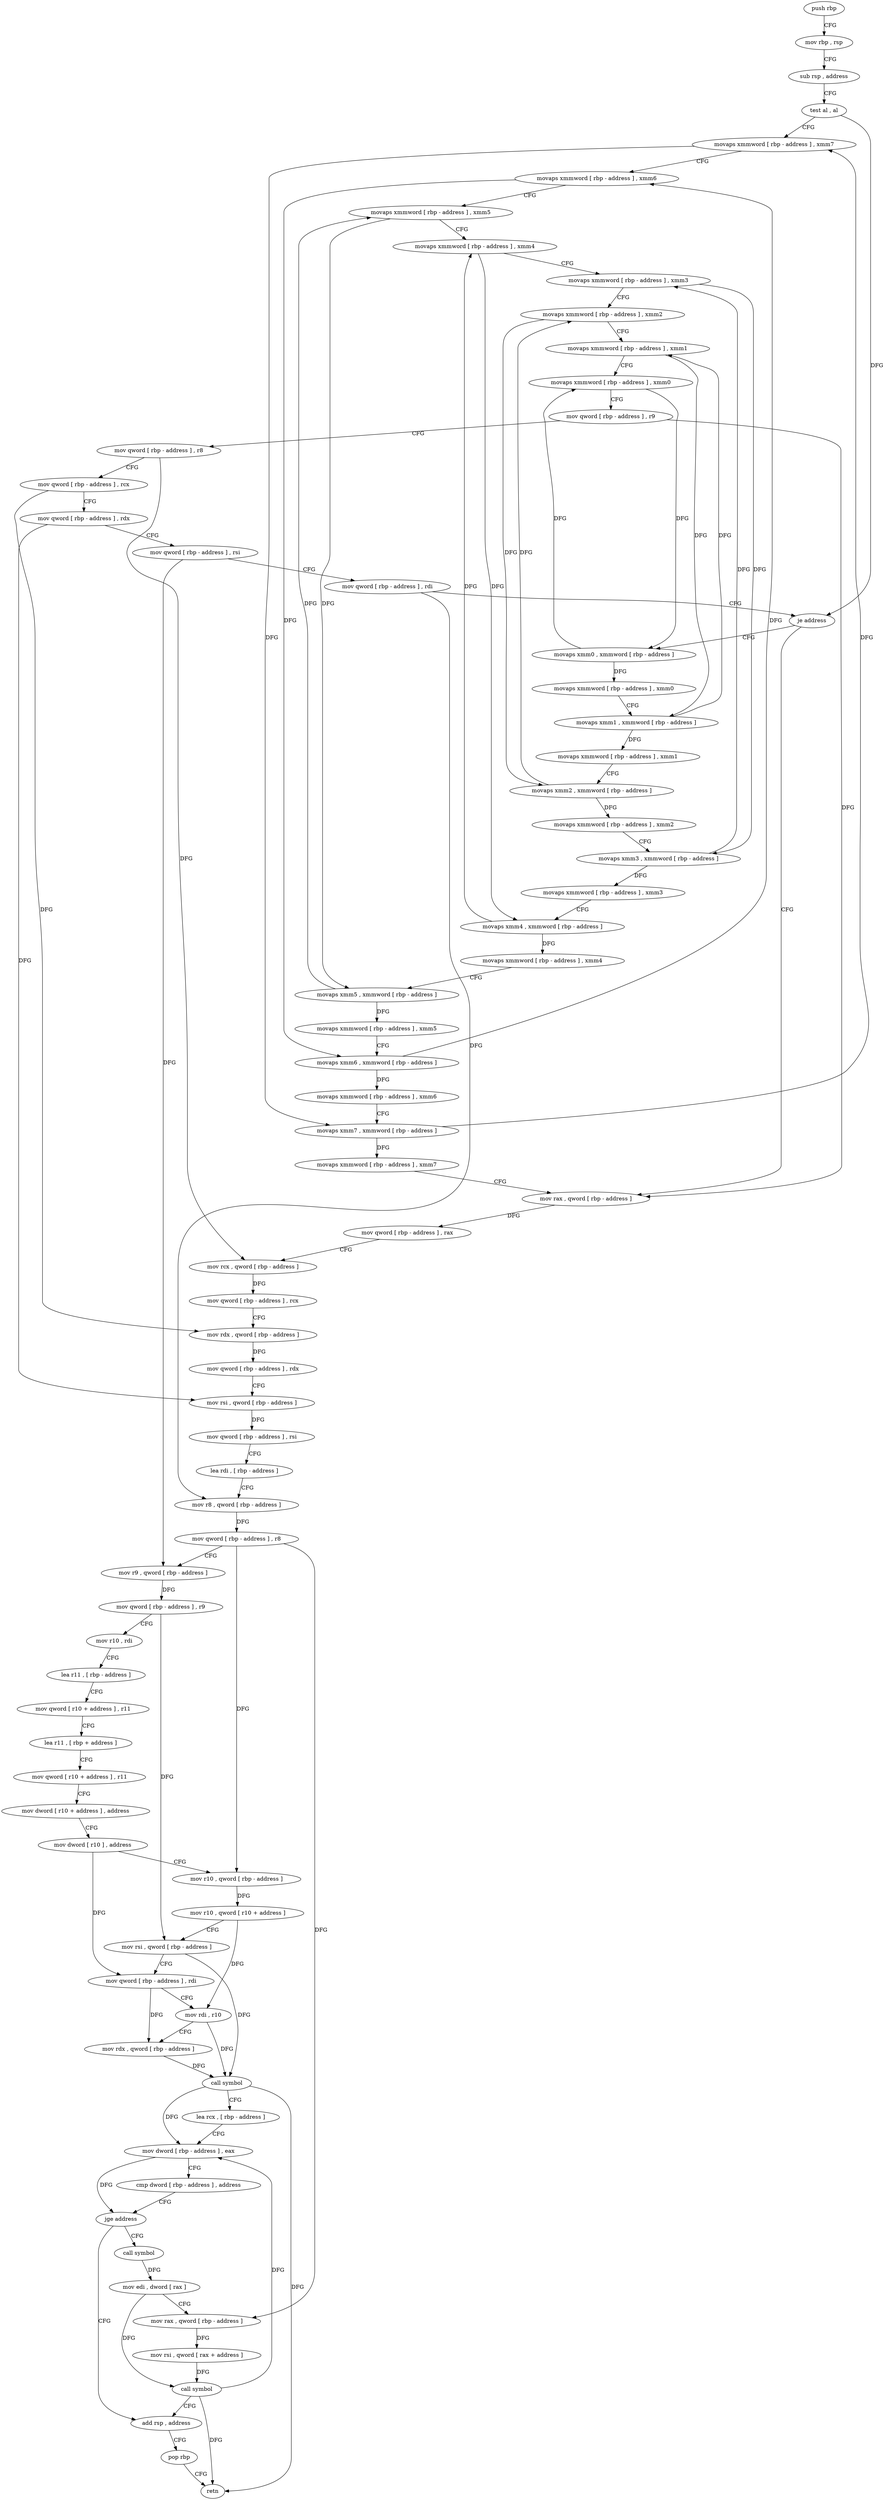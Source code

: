 digraph "func" {
"4254896" [label = "push rbp" ]
"4254897" [label = "mov rbp , rsp" ]
"4254900" [label = "sub rsp , address" ]
"4254907" [label = "test al , al" ]
"4254909" [label = "movaps xmmword [ rbp - address ] , xmm7" ]
"4254916" [label = "movaps xmmword [ rbp - address ] , xmm6" ]
"4254923" [label = "movaps xmmword [ rbp - address ] , xmm5" ]
"4254930" [label = "movaps xmmword [ rbp - address ] , xmm4" ]
"4254937" [label = "movaps xmmword [ rbp - address ] , xmm3" ]
"4254944" [label = "movaps xmmword [ rbp - address ] , xmm2" ]
"4254951" [label = "movaps xmmword [ rbp - address ] , xmm1" ]
"4254958" [label = "movaps xmmword [ rbp - address ] , xmm0" ]
"4254965" [label = "mov qword [ rbp - address ] , r9" ]
"4254972" [label = "mov qword [ rbp - address ] , r8" ]
"4254979" [label = "mov qword [ rbp - address ] , rcx" ]
"4254986" [label = "mov qword [ rbp - address ] , rdx" ]
"4254993" [label = "mov qword [ rbp - address ] , rsi" ]
"4255000" [label = "mov qword [ rbp - address ] , rdi" ]
"4255007" [label = "je address" ]
"4255110" [label = "mov rax , qword [ rbp - address ]" ]
"4255013" [label = "movaps xmm0 , xmmword [ rbp - address ]" ]
"4255117" [label = "mov qword [ rbp - address ] , rax" ]
"4255124" [label = "mov rcx , qword [ rbp - address ]" ]
"4255131" [label = "mov qword [ rbp - address ] , rcx" ]
"4255138" [label = "mov rdx , qword [ rbp - address ]" ]
"4255145" [label = "mov qword [ rbp - address ] , rdx" ]
"4255152" [label = "mov rsi , qword [ rbp - address ]" ]
"4255159" [label = "mov qword [ rbp - address ] , rsi" ]
"4255166" [label = "lea rdi , [ rbp - address ]" ]
"4255170" [label = "mov r8 , qword [ rbp - address ]" ]
"4255177" [label = "mov qword [ rbp - address ] , r8" ]
"4255181" [label = "mov r9 , qword [ rbp - address ]" ]
"4255188" [label = "mov qword [ rbp - address ] , r9" ]
"4255192" [label = "mov r10 , rdi" ]
"4255195" [label = "lea r11 , [ rbp - address ]" ]
"4255202" [label = "mov qword [ r10 + address ] , r11" ]
"4255206" [label = "lea r11 , [ rbp + address ]" ]
"4255210" [label = "mov qword [ r10 + address ] , r11" ]
"4255214" [label = "mov dword [ r10 + address ] , address" ]
"4255222" [label = "mov dword [ r10 ] , address" ]
"4255229" [label = "mov r10 , qword [ rbp - address ]" ]
"4255233" [label = "mov r10 , qword [ r10 + address ]" ]
"4255237" [label = "mov rsi , qword [ rbp - address ]" ]
"4255241" [label = "mov qword [ rbp - address ] , rdi" ]
"4255248" [label = "mov rdi , r10" ]
"4255251" [label = "mov rdx , qword [ rbp - address ]" ]
"4255258" [label = "call symbol" ]
"4255263" [label = "lea rcx , [ rbp - address ]" ]
"4255267" [label = "mov dword [ rbp - address ] , eax" ]
"4255270" [label = "cmp dword [ rbp - address ] , address" ]
"4255274" [label = "jge address" ]
"4255300" [label = "add rsp , address" ]
"4255280" [label = "call symbol" ]
"4255020" [label = "movaps xmmword [ rbp - address ] , xmm0" ]
"4255027" [label = "movaps xmm1 , xmmword [ rbp - address ]" ]
"4255034" [label = "movaps xmmword [ rbp - address ] , xmm1" ]
"4255041" [label = "movaps xmm2 , xmmword [ rbp - address ]" ]
"4255048" [label = "movaps xmmword [ rbp - address ] , xmm2" ]
"4255055" [label = "movaps xmm3 , xmmword [ rbp - address ]" ]
"4255062" [label = "movaps xmmword [ rbp - address ] , xmm3" ]
"4255066" [label = "movaps xmm4 , xmmword [ rbp - address ]" ]
"4255073" [label = "movaps xmmword [ rbp - address ] , xmm4" ]
"4255077" [label = "movaps xmm5 , xmmword [ rbp - address ]" ]
"4255084" [label = "movaps xmmword [ rbp - address ] , xmm5" ]
"4255088" [label = "movaps xmm6 , xmmword [ rbp - address ]" ]
"4255095" [label = "movaps xmmword [ rbp - address ] , xmm6" ]
"4255099" [label = "movaps xmm7 , xmmword [ rbp - address ]" ]
"4255106" [label = "movaps xmmword [ rbp - address ] , xmm7" ]
"4255307" [label = "pop rbp" ]
"4255308" [label = "retn" ]
"4255285" [label = "mov edi , dword [ rax ]" ]
"4255287" [label = "mov rax , qword [ rbp - address ]" ]
"4255291" [label = "mov rsi , qword [ rax + address ]" ]
"4255295" [label = "call symbol" ]
"4254896" -> "4254897" [ label = "CFG" ]
"4254897" -> "4254900" [ label = "CFG" ]
"4254900" -> "4254907" [ label = "CFG" ]
"4254907" -> "4254909" [ label = "CFG" ]
"4254907" -> "4255007" [ label = "DFG" ]
"4254909" -> "4254916" [ label = "CFG" ]
"4254909" -> "4255099" [ label = "DFG" ]
"4254916" -> "4254923" [ label = "CFG" ]
"4254916" -> "4255088" [ label = "DFG" ]
"4254923" -> "4254930" [ label = "CFG" ]
"4254923" -> "4255077" [ label = "DFG" ]
"4254930" -> "4254937" [ label = "CFG" ]
"4254930" -> "4255066" [ label = "DFG" ]
"4254937" -> "4254944" [ label = "CFG" ]
"4254937" -> "4255055" [ label = "DFG" ]
"4254944" -> "4254951" [ label = "CFG" ]
"4254944" -> "4255041" [ label = "DFG" ]
"4254951" -> "4254958" [ label = "CFG" ]
"4254951" -> "4255027" [ label = "DFG" ]
"4254958" -> "4254965" [ label = "CFG" ]
"4254958" -> "4255013" [ label = "DFG" ]
"4254965" -> "4254972" [ label = "CFG" ]
"4254965" -> "4255110" [ label = "DFG" ]
"4254972" -> "4254979" [ label = "CFG" ]
"4254972" -> "4255124" [ label = "DFG" ]
"4254979" -> "4254986" [ label = "CFG" ]
"4254979" -> "4255138" [ label = "DFG" ]
"4254986" -> "4254993" [ label = "CFG" ]
"4254986" -> "4255152" [ label = "DFG" ]
"4254993" -> "4255000" [ label = "CFG" ]
"4254993" -> "4255181" [ label = "DFG" ]
"4255000" -> "4255007" [ label = "CFG" ]
"4255000" -> "4255170" [ label = "DFG" ]
"4255007" -> "4255110" [ label = "CFG" ]
"4255007" -> "4255013" [ label = "CFG" ]
"4255110" -> "4255117" [ label = "DFG" ]
"4255013" -> "4255020" [ label = "DFG" ]
"4255013" -> "4254958" [ label = "DFG" ]
"4255117" -> "4255124" [ label = "CFG" ]
"4255124" -> "4255131" [ label = "DFG" ]
"4255131" -> "4255138" [ label = "CFG" ]
"4255138" -> "4255145" [ label = "DFG" ]
"4255145" -> "4255152" [ label = "CFG" ]
"4255152" -> "4255159" [ label = "DFG" ]
"4255159" -> "4255166" [ label = "CFG" ]
"4255166" -> "4255170" [ label = "CFG" ]
"4255170" -> "4255177" [ label = "DFG" ]
"4255177" -> "4255181" [ label = "CFG" ]
"4255177" -> "4255229" [ label = "DFG" ]
"4255177" -> "4255287" [ label = "DFG" ]
"4255181" -> "4255188" [ label = "DFG" ]
"4255188" -> "4255192" [ label = "CFG" ]
"4255188" -> "4255237" [ label = "DFG" ]
"4255192" -> "4255195" [ label = "CFG" ]
"4255195" -> "4255202" [ label = "CFG" ]
"4255202" -> "4255206" [ label = "CFG" ]
"4255206" -> "4255210" [ label = "CFG" ]
"4255210" -> "4255214" [ label = "CFG" ]
"4255214" -> "4255222" [ label = "CFG" ]
"4255222" -> "4255229" [ label = "CFG" ]
"4255222" -> "4255241" [ label = "DFG" ]
"4255229" -> "4255233" [ label = "DFG" ]
"4255233" -> "4255237" [ label = "CFG" ]
"4255233" -> "4255248" [ label = "DFG" ]
"4255237" -> "4255241" [ label = "CFG" ]
"4255237" -> "4255258" [ label = "DFG" ]
"4255241" -> "4255248" [ label = "CFG" ]
"4255241" -> "4255251" [ label = "DFG" ]
"4255248" -> "4255251" [ label = "CFG" ]
"4255248" -> "4255258" [ label = "DFG" ]
"4255251" -> "4255258" [ label = "DFG" ]
"4255258" -> "4255263" [ label = "CFG" ]
"4255258" -> "4255267" [ label = "DFG" ]
"4255258" -> "4255308" [ label = "DFG" ]
"4255263" -> "4255267" [ label = "CFG" ]
"4255267" -> "4255270" [ label = "CFG" ]
"4255267" -> "4255274" [ label = "DFG" ]
"4255270" -> "4255274" [ label = "CFG" ]
"4255274" -> "4255300" [ label = "CFG" ]
"4255274" -> "4255280" [ label = "CFG" ]
"4255300" -> "4255307" [ label = "CFG" ]
"4255280" -> "4255285" [ label = "DFG" ]
"4255020" -> "4255027" [ label = "CFG" ]
"4255027" -> "4255034" [ label = "DFG" ]
"4255027" -> "4254951" [ label = "DFG" ]
"4255034" -> "4255041" [ label = "CFG" ]
"4255041" -> "4255048" [ label = "DFG" ]
"4255041" -> "4254944" [ label = "DFG" ]
"4255048" -> "4255055" [ label = "CFG" ]
"4255055" -> "4255062" [ label = "DFG" ]
"4255055" -> "4254937" [ label = "DFG" ]
"4255062" -> "4255066" [ label = "CFG" ]
"4255066" -> "4255073" [ label = "DFG" ]
"4255066" -> "4254930" [ label = "DFG" ]
"4255073" -> "4255077" [ label = "CFG" ]
"4255077" -> "4255084" [ label = "DFG" ]
"4255077" -> "4254923" [ label = "DFG" ]
"4255084" -> "4255088" [ label = "CFG" ]
"4255088" -> "4255095" [ label = "DFG" ]
"4255088" -> "4254916" [ label = "DFG" ]
"4255095" -> "4255099" [ label = "CFG" ]
"4255099" -> "4255106" [ label = "DFG" ]
"4255099" -> "4254909" [ label = "DFG" ]
"4255106" -> "4255110" [ label = "CFG" ]
"4255307" -> "4255308" [ label = "CFG" ]
"4255285" -> "4255287" [ label = "CFG" ]
"4255285" -> "4255295" [ label = "DFG" ]
"4255287" -> "4255291" [ label = "DFG" ]
"4255291" -> "4255295" [ label = "DFG" ]
"4255295" -> "4255300" [ label = "CFG" ]
"4255295" -> "4255267" [ label = "DFG" ]
"4255295" -> "4255308" [ label = "DFG" ]
}
